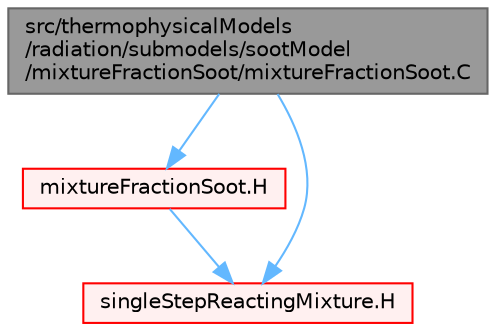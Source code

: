 digraph "src/thermophysicalModels/radiation/submodels/sootModel/mixtureFractionSoot/mixtureFractionSoot.C"
{
 // LATEX_PDF_SIZE
  bgcolor="transparent";
  edge [fontname=Helvetica,fontsize=10,labelfontname=Helvetica,labelfontsize=10];
  node [fontname=Helvetica,fontsize=10,shape=box,height=0.2,width=0.4];
  Node1 [id="Node000001",label="src/thermophysicalModels\l/radiation/submodels/sootModel\l/mixtureFractionSoot/mixtureFractionSoot.C",height=0.2,width=0.4,color="gray40", fillcolor="grey60", style="filled", fontcolor="black",tooltip=" "];
  Node1 -> Node2 [id="edge1_Node000001_Node000002",color="steelblue1",style="solid",tooltip=" "];
  Node2 [id="Node000002",label="mixtureFractionSoot.H",height=0.2,width=0.4,color="red", fillcolor="#FFF0F0", style="filled",URL="$mixtureFractionSoot_8H.html",tooltip=" "];
  Node2 -> Node387 [id="edge2_Node000002_Node000387",color="steelblue1",style="solid",tooltip=" "];
  Node387 [id="Node000387",label="singleStepReactingMixture.H",height=0.2,width=0.4,color="red", fillcolor="#FFF0F0", style="filled",URL="$singleStepReactingMixture_8H.html",tooltip=" "];
  Node1 -> Node387 [id="edge3_Node000001_Node000387",color="steelblue1",style="solid",tooltip=" "];
}
